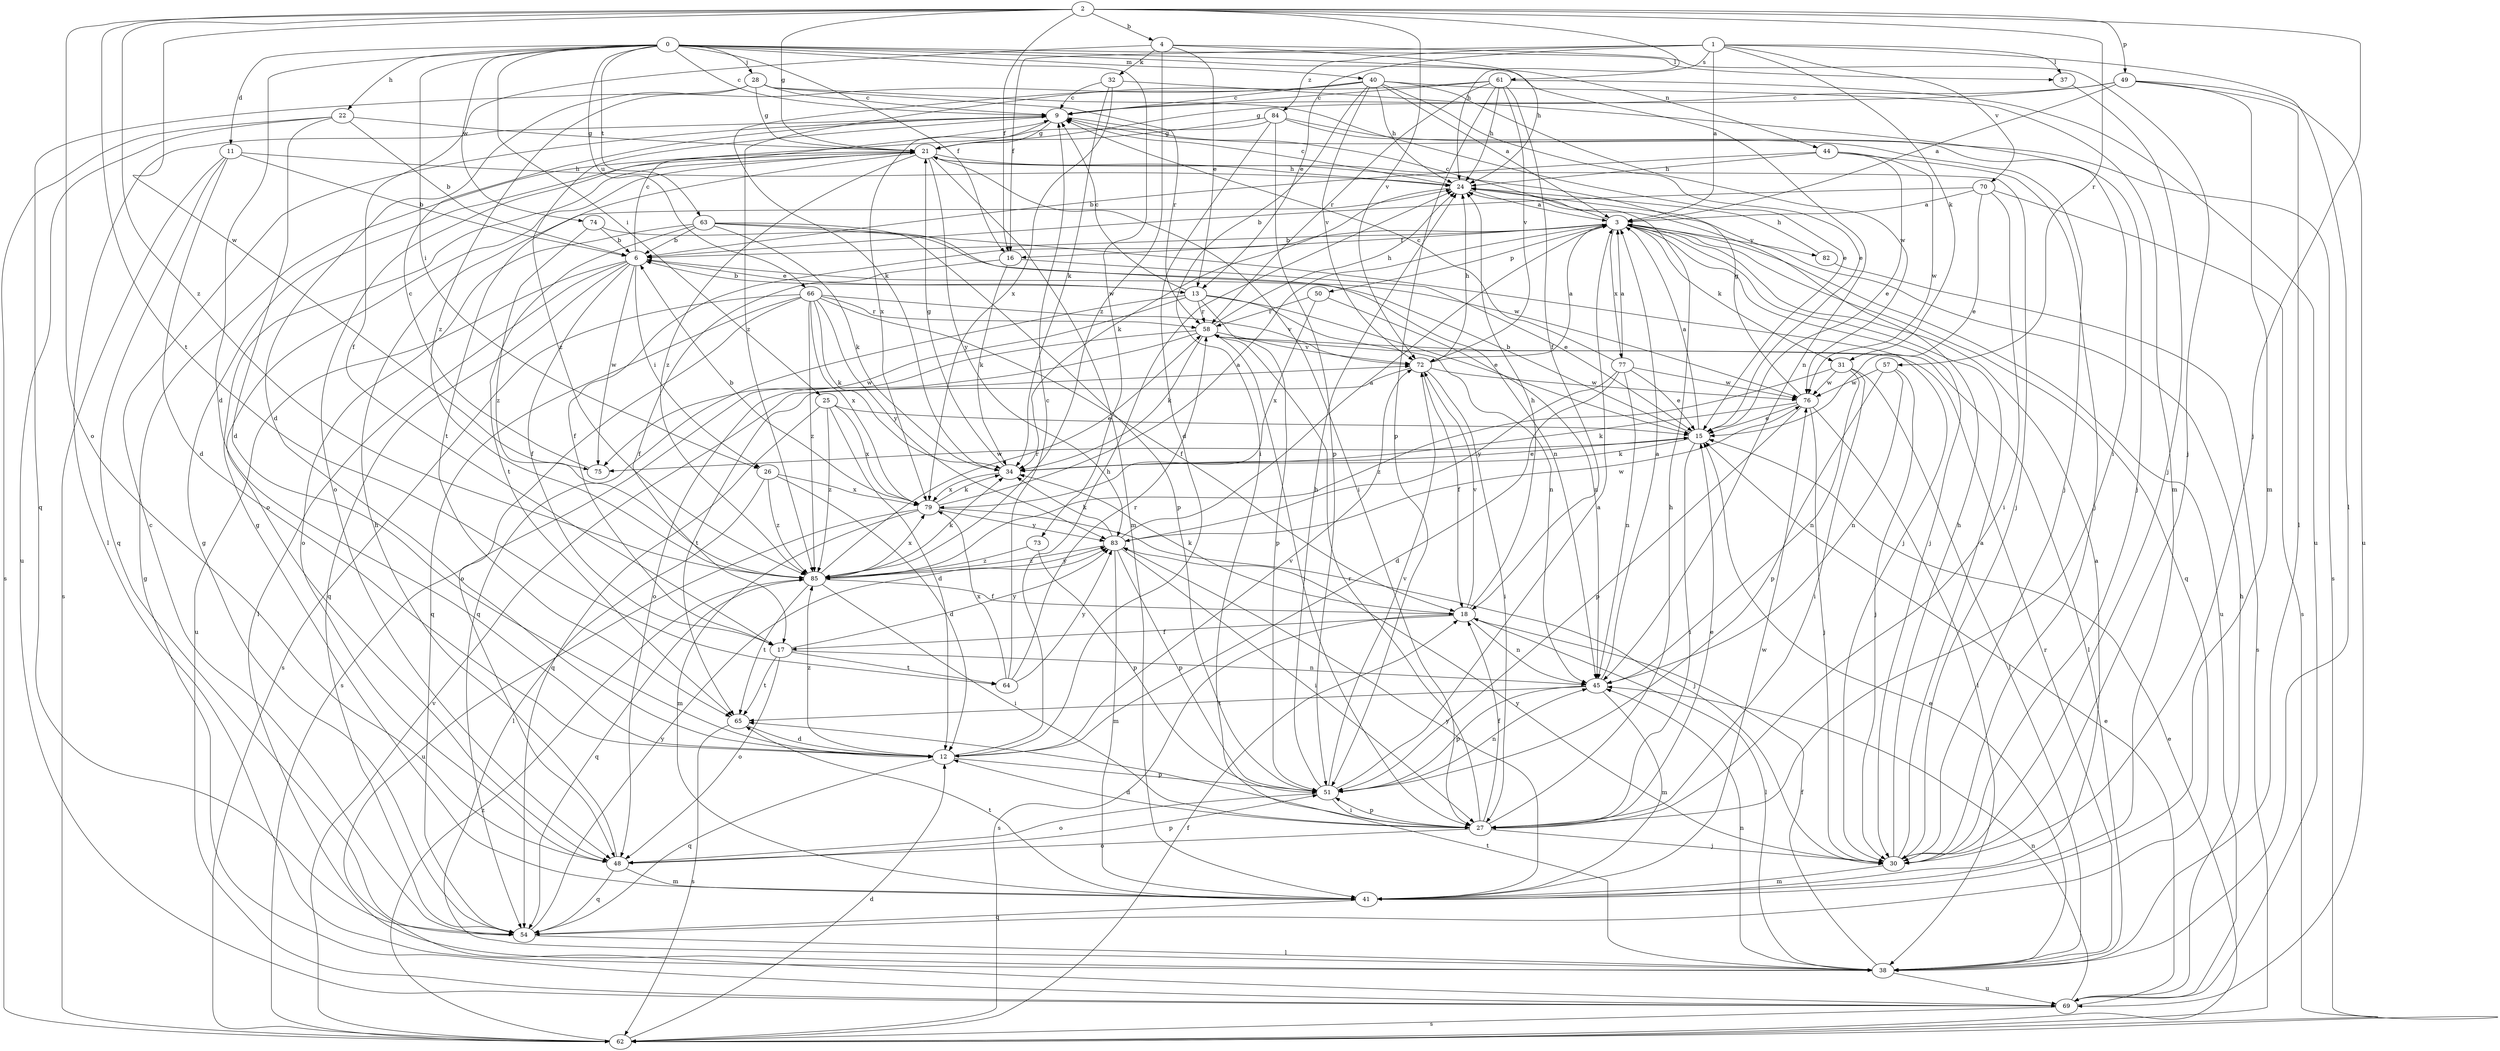 strict digraph  {
0;
1;
2;
3;
4;
6;
9;
11;
12;
13;
15;
16;
17;
18;
21;
22;
24;
25;
26;
27;
28;
30;
31;
32;
34;
37;
38;
40;
41;
44;
45;
48;
49;
50;
51;
54;
57;
58;
61;
62;
63;
64;
65;
66;
69;
70;
72;
73;
74;
75;
76;
77;
79;
82;
83;
84;
85;
0 -> 9  [label=c];
0 -> 11  [label=d];
0 -> 12  [label=d];
0 -> 16  [label=f];
0 -> 22  [label=h];
0 -> 25  [label=i];
0 -> 26  [label=i];
0 -> 28  [label=j];
0 -> 37  [label=l];
0 -> 40  [label=m];
0 -> 44  [label=n];
0 -> 45  [label=n];
0 -> 63  [label=t];
0 -> 66  [label=u];
0 -> 73  [label=w];
0 -> 74  [label=w];
1 -> 3  [label=a];
1 -> 13  [label=e];
1 -> 16  [label=f];
1 -> 31  [label=k];
1 -> 37  [label=l];
1 -> 38  [label=l];
1 -> 61  [label=s];
1 -> 70  [label=v];
1 -> 84  [label=z];
2 -> 4  [label=b];
2 -> 16  [label=f];
2 -> 21  [label=g];
2 -> 24  [label=h];
2 -> 30  [label=j];
2 -> 48  [label=o];
2 -> 49  [label=p];
2 -> 57  [label=r];
2 -> 64  [label=t];
2 -> 72  [label=v];
2 -> 75  [label=w];
2 -> 85  [label=z];
3 -> 6  [label=b];
3 -> 9  [label=c];
3 -> 16  [label=f];
3 -> 17  [label=f];
3 -> 30  [label=j];
3 -> 31  [label=k];
3 -> 50  [label=p];
3 -> 54  [label=q];
3 -> 69  [label=u];
3 -> 77  [label=x];
3 -> 82  [label=y];
4 -> 13  [label=e];
4 -> 17  [label=f];
4 -> 24  [label=h];
4 -> 30  [label=j];
4 -> 32  [label=k];
4 -> 85  [label=z];
6 -> 9  [label=c];
6 -> 13  [label=e];
6 -> 17  [label=f];
6 -> 26  [label=i];
6 -> 38  [label=l];
6 -> 54  [label=q];
6 -> 69  [label=u];
6 -> 75  [label=w];
9 -> 21  [label=g];
9 -> 30  [label=j];
9 -> 38  [label=l];
9 -> 79  [label=x];
9 -> 85  [label=z];
11 -> 6  [label=b];
11 -> 12  [label=d];
11 -> 24  [label=h];
11 -> 54  [label=q];
11 -> 62  [label=s];
12 -> 24  [label=h];
12 -> 51  [label=p];
12 -> 54  [label=q];
12 -> 72  [label=v];
12 -> 85  [label=z];
13 -> 6  [label=b];
13 -> 9  [label=c];
13 -> 15  [label=e];
13 -> 45  [label=n];
13 -> 51  [label=p];
13 -> 54  [label=q];
13 -> 58  [label=r];
13 -> 75  [label=w];
15 -> 3  [label=a];
15 -> 6  [label=b];
15 -> 27  [label=i];
15 -> 34  [label=k];
15 -> 75  [label=w];
16 -> 15  [label=e];
16 -> 17  [label=f];
16 -> 34  [label=k];
17 -> 45  [label=n];
17 -> 48  [label=o];
17 -> 64  [label=t];
17 -> 65  [label=t];
17 -> 83  [label=y];
18 -> 17  [label=f];
18 -> 24  [label=h];
18 -> 34  [label=k];
18 -> 38  [label=l];
18 -> 45  [label=n];
18 -> 62  [label=s];
18 -> 72  [label=v];
21 -> 24  [label=h];
21 -> 27  [label=i];
21 -> 30  [label=j];
21 -> 41  [label=m];
21 -> 48  [label=o];
21 -> 65  [label=t];
21 -> 83  [label=y];
21 -> 85  [label=z];
22 -> 6  [label=b];
22 -> 12  [label=d];
22 -> 21  [label=g];
22 -> 62  [label=s];
22 -> 69  [label=u];
24 -> 3  [label=a];
24 -> 9  [label=c];
24 -> 34  [label=k];
25 -> 12  [label=d];
25 -> 15  [label=e];
25 -> 54  [label=q];
25 -> 79  [label=x];
25 -> 85  [label=z];
26 -> 12  [label=d];
26 -> 38  [label=l];
26 -> 79  [label=x];
26 -> 85  [label=z];
27 -> 12  [label=d];
27 -> 15  [label=e];
27 -> 18  [label=f];
27 -> 24  [label=h];
27 -> 30  [label=j];
27 -> 48  [label=o];
27 -> 51  [label=p];
27 -> 58  [label=r];
28 -> 9  [label=c];
28 -> 12  [label=d];
28 -> 15  [label=e];
28 -> 21  [label=g];
28 -> 54  [label=q];
28 -> 58  [label=r];
30 -> 3  [label=a];
30 -> 24  [label=h];
30 -> 41  [label=m];
30 -> 83  [label=y];
31 -> 27  [label=i];
31 -> 38  [label=l];
31 -> 45  [label=n];
31 -> 76  [label=w];
31 -> 85  [label=z];
32 -> 9  [label=c];
32 -> 27  [label=i];
32 -> 34  [label=k];
32 -> 79  [label=x];
34 -> 15  [label=e];
34 -> 21  [label=g];
34 -> 79  [label=x];
37 -> 30  [label=j];
38 -> 15  [label=e];
38 -> 18  [label=f];
38 -> 45  [label=n];
38 -> 58  [label=r];
38 -> 65  [label=t];
38 -> 69  [label=u];
40 -> 3  [label=a];
40 -> 9  [label=c];
40 -> 15  [label=e];
40 -> 24  [label=h];
40 -> 27  [label=i];
40 -> 34  [label=k];
40 -> 41  [label=m];
40 -> 72  [label=v];
40 -> 76  [label=w];
40 -> 85  [label=z];
41 -> 3  [label=a];
41 -> 21  [label=g];
41 -> 54  [label=q];
41 -> 65  [label=t];
41 -> 76  [label=w];
41 -> 83  [label=y];
44 -> 6  [label=b];
44 -> 15  [label=e];
44 -> 24  [label=h];
44 -> 30  [label=j];
44 -> 76  [label=w];
45 -> 3  [label=a];
45 -> 41  [label=m];
45 -> 51  [label=p];
45 -> 65  [label=t];
48 -> 24  [label=h];
48 -> 41  [label=m];
48 -> 51  [label=p];
48 -> 54  [label=q];
49 -> 3  [label=a];
49 -> 9  [label=c];
49 -> 21  [label=g];
49 -> 38  [label=l];
49 -> 41  [label=m];
49 -> 69  [label=u];
50 -> 45  [label=n];
50 -> 58  [label=r];
50 -> 79  [label=x];
51 -> 3  [label=a];
51 -> 24  [label=h];
51 -> 27  [label=i];
51 -> 45  [label=n];
51 -> 48  [label=o];
51 -> 72  [label=v];
54 -> 9  [label=c];
54 -> 21  [label=g];
54 -> 38  [label=l];
54 -> 83  [label=y];
57 -> 30  [label=j];
57 -> 45  [label=n];
57 -> 51  [label=p];
57 -> 76  [label=w];
58 -> 24  [label=h];
58 -> 27  [label=i];
58 -> 34  [label=k];
58 -> 38  [label=l];
58 -> 48  [label=o];
58 -> 62  [label=s];
58 -> 72  [label=v];
61 -> 9  [label=c];
61 -> 18  [label=f];
61 -> 24  [label=h];
61 -> 51  [label=p];
61 -> 58  [label=r];
61 -> 69  [label=u];
61 -> 72  [label=v];
61 -> 85  [label=z];
62 -> 12  [label=d];
62 -> 15  [label=e];
62 -> 18  [label=f];
62 -> 72  [label=v];
62 -> 85  [label=z];
63 -> 6  [label=b];
63 -> 30  [label=j];
63 -> 34  [label=k];
63 -> 45  [label=n];
63 -> 48  [label=o];
63 -> 51  [label=p];
63 -> 65  [label=t];
64 -> 9  [label=c];
64 -> 58  [label=r];
64 -> 79  [label=x];
64 -> 83  [label=y];
65 -> 12  [label=d];
65 -> 62  [label=s];
66 -> 18  [label=f];
66 -> 34  [label=k];
66 -> 48  [label=o];
66 -> 54  [label=q];
66 -> 58  [label=r];
66 -> 62  [label=s];
66 -> 72  [label=v];
66 -> 79  [label=x];
66 -> 83  [label=y];
66 -> 85  [label=z];
69 -> 15  [label=e];
69 -> 21  [label=g];
69 -> 24  [label=h];
69 -> 45  [label=n];
69 -> 62  [label=s];
70 -> 3  [label=a];
70 -> 6  [label=b];
70 -> 15  [label=e];
70 -> 27  [label=i];
70 -> 62  [label=s];
72 -> 3  [label=a];
72 -> 18  [label=f];
72 -> 24  [label=h];
72 -> 27  [label=i];
72 -> 65  [label=t];
72 -> 76  [label=w];
73 -> 51  [label=p];
73 -> 85  [label=z];
74 -> 6  [label=b];
74 -> 76  [label=w];
74 -> 85  [label=z];
75 -> 9  [label=c];
76 -> 15  [label=e];
76 -> 21  [label=g];
76 -> 30  [label=j];
76 -> 34  [label=k];
76 -> 38  [label=l];
76 -> 51  [label=p];
77 -> 3  [label=a];
77 -> 9  [label=c];
77 -> 12  [label=d];
77 -> 15  [label=e];
77 -> 45  [label=n];
77 -> 76  [label=w];
77 -> 83  [label=y];
79 -> 3  [label=a];
79 -> 6  [label=b];
79 -> 30  [label=j];
79 -> 34  [label=k];
79 -> 41  [label=m];
79 -> 69  [label=u];
79 -> 83  [label=y];
82 -> 24  [label=h];
82 -> 62  [label=s];
83 -> 3  [label=a];
83 -> 27  [label=i];
83 -> 34  [label=k];
83 -> 41  [label=m];
83 -> 51  [label=p];
83 -> 76  [label=w];
83 -> 85  [label=z];
84 -> 12  [label=d];
84 -> 21  [label=g];
84 -> 30  [label=j];
84 -> 48  [label=o];
84 -> 51  [label=p];
84 -> 62  [label=s];
85 -> 18  [label=f];
85 -> 27  [label=i];
85 -> 34  [label=k];
85 -> 54  [label=q];
85 -> 58  [label=r];
85 -> 65  [label=t];
85 -> 79  [label=x];
85 -> 83  [label=y];
}
